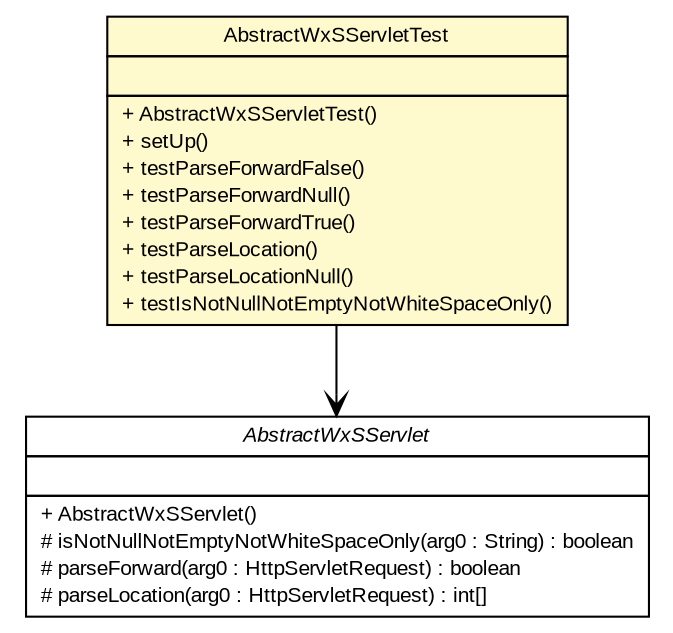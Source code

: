 #!/usr/local/bin/dot
#
# Class diagram 
# Generated by UMLGraph version R5_6 (http://www.umlgraph.org/)
#

digraph G {
	edge [fontname="arial",fontsize=10,labelfontname="arial",labelfontsize=10];
	node [fontname="arial",fontsize=10,shape=plaintext];
	nodesep=0.25;
	ranksep=0.5;
	// nl.mineleni.cbsviewer.servlet.AbstractWxSServletTest
	c240 [label=<<table title="nl.mineleni.cbsviewer.servlet.AbstractWxSServletTest" border="0" cellborder="1" cellspacing="0" cellpadding="2" port="p" bgcolor="lemonChiffon" href="./AbstractWxSServletTest.html">
		<tr><td><table border="0" cellspacing="0" cellpadding="1">
<tr><td align="center" balign="center"> AbstractWxSServletTest </td></tr>
		</table></td></tr>
		<tr><td><table border="0" cellspacing="0" cellpadding="1">
<tr><td align="left" balign="left">  </td></tr>
		</table></td></tr>
		<tr><td><table border="0" cellspacing="0" cellpadding="1">
<tr><td align="left" balign="left"> + AbstractWxSServletTest() </td></tr>
<tr><td align="left" balign="left"> + setUp() </td></tr>
<tr><td align="left" balign="left"> + testParseForwardFalse() </td></tr>
<tr><td align="left" balign="left"> + testParseForwardNull() </td></tr>
<tr><td align="left" balign="left"> + testParseForwardTrue() </td></tr>
<tr><td align="left" balign="left"> + testParseLocation() </td></tr>
<tr><td align="left" balign="left"> + testParseLocationNull() </td></tr>
<tr><td align="left" balign="left"> + testIsNotNullNotEmptyNotWhiteSpaceOnly() </td></tr>
		</table></td></tr>
		</table>>, URL="./AbstractWxSServletTest.html", fontname="arial", fontcolor="black", fontsize=10.0];
	// nl.mineleni.cbsviewer.servlet.AbstractWxSServletTest NAVASSOC nl.mineleni.cbsviewer.servlet.AbstractWxSServlet
	c240:p -> c259:p [taillabel="", label="", headlabel="", fontname="arial", fontcolor="black", fontsize=10.0, color="black", arrowhead=open];
	// nl.mineleni.cbsviewer.servlet.AbstractWxSServlet
	c259 [label=<<table title="nl.mineleni.cbsviewer.servlet.AbstractWxSServlet" border="0" cellborder="1" cellspacing="0" cellpadding="2" port="p">
		<tr><td><table border="0" cellspacing="0" cellpadding="1">
<tr><td align="center" balign="center"><font face="arial italic"> AbstractWxSServlet </font></td></tr>
		</table></td></tr>
		<tr><td><table border="0" cellspacing="0" cellpadding="1">
<tr><td align="left" balign="left">  </td></tr>
		</table></td></tr>
		<tr><td><table border="0" cellspacing="0" cellpadding="1">
<tr><td align="left" balign="left"> + AbstractWxSServlet() </td></tr>
<tr><td align="left" balign="left"> # isNotNullNotEmptyNotWhiteSpaceOnly(arg0 : String) : boolean </td></tr>
<tr><td align="left" balign="left"> # parseForward(arg0 : HttpServletRequest) : boolean </td></tr>
<tr><td align="left" balign="left"> # parseLocation(arg0 : HttpServletRequest) : int[] </td></tr>
		</table></td></tr>
		</table>>, URL="null", fontname="arial", fontcolor="black", fontsize=10.0];
}


